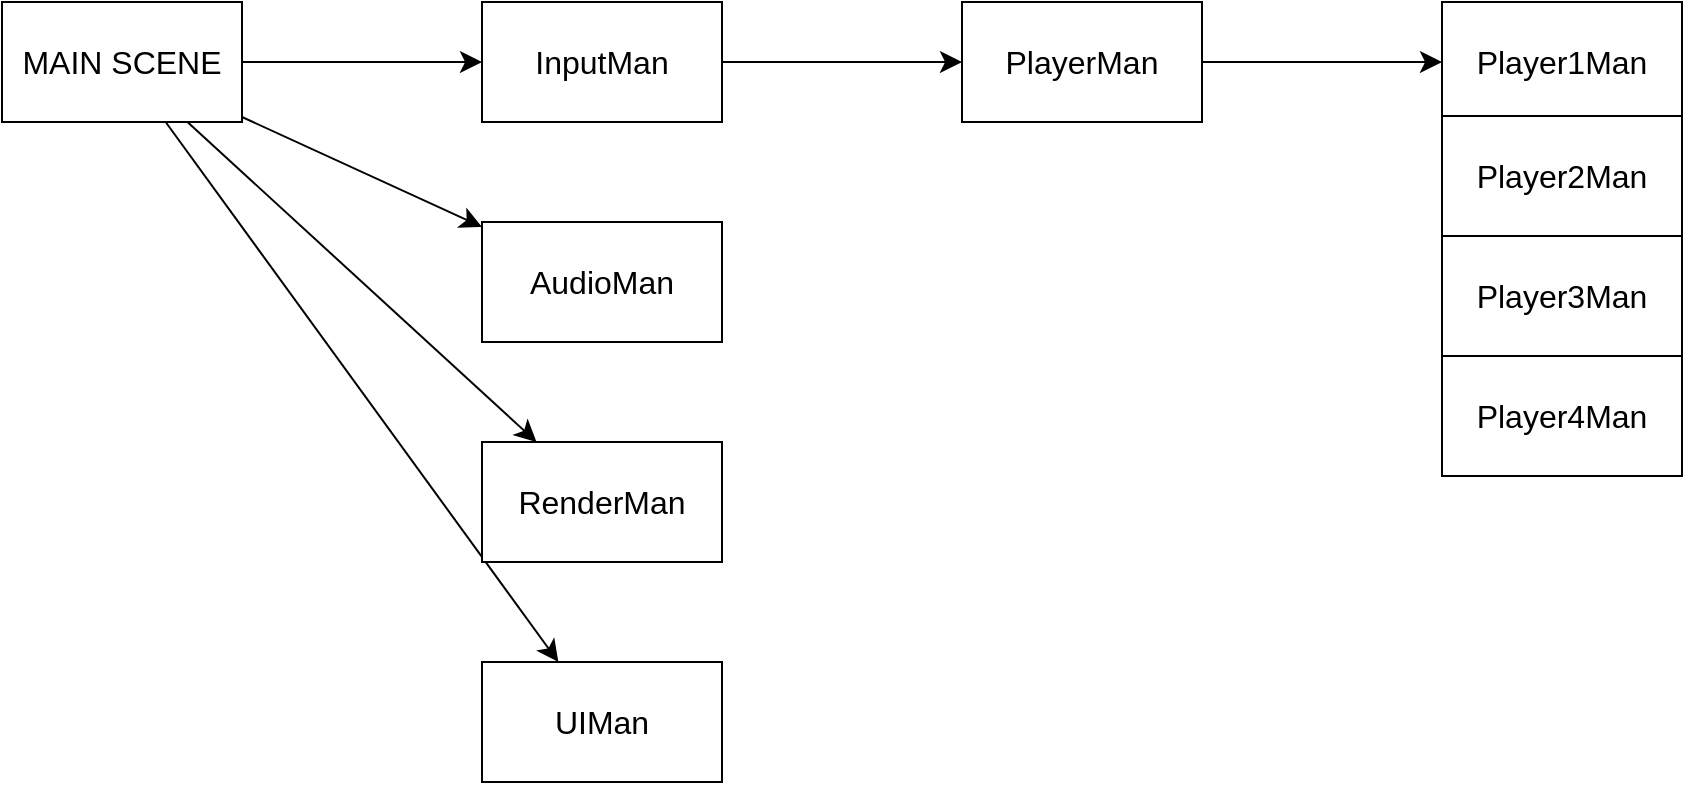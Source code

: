 <mxfile version="23.0.2" type="device">
  <diagram name="Page-1" id="mPSwh4iQeALNbB8VzqC-">
    <mxGraphModel dx="1114" dy="1061" grid="0" gridSize="10" guides="1" tooltips="1" connect="1" arrows="1" fold="1" page="0" pageScale="1" pageWidth="850" pageHeight="1100" math="0" shadow="0">
      <root>
        <mxCell id="0" />
        <mxCell id="1" parent="0" />
        <mxCell id="_WNBHSsuqEIwdcY-IeCc-3" value="" style="edgeStyle=none;curved=1;rounded=0;orthogonalLoop=1;jettySize=auto;html=1;fontSize=12;startSize=8;endSize=8;" edge="1" parent="1" source="_WNBHSsuqEIwdcY-IeCc-1" target="_WNBHSsuqEIwdcY-IeCc-2">
          <mxGeometry relative="1" as="geometry" />
        </mxCell>
        <mxCell id="_WNBHSsuqEIwdcY-IeCc-5" value="" style="edgeStyle=none;curved=1;rounded=0;orthogonalLoop=1;jettySize=auto;html=1;fontSize=12;startSize=8;endSize=8;" edge="1" parent="1" source="_WNBHSsuqEIwdcY-IeCc-1" target="_WNBHSsuqEIwdcY-IeCc-4">
          <mxGeometry relative="1" as="geometry" />
        </mxCell>
        <mxCell id="_WNBHSsuqEIwdcY-IeCc-7" value="" style="edgeStyle=none;curved=1;rounded=0;orthogonalLoop=1;jettySize=auto;html=1;fontSize=12;startSize=8;endSize=8;" edge="1" parent="1" source="_WNBHSsuqEIwdcY-IeCc-1" target="_WNBHSsuqEIwdcY-IeCc-6">
          <mxGeometry relative="1" as="geometry" />
        </mxCell>
        <mxCell id="_WNBHSsuqEIwdcY-IeCc-16" value="" style="edgeStyle=none;curved=1;rounded=0;orthogonalLoop=1;jettySize=auto;html=1;fontSize=12;startSize=8;endSize=8;" edge="1" parent="1" source="_WNBHSsuqEIwdcY-IeCc-1" target="_WNBHSsuqEIwdcY-IeCc-15">
          <mxGeometry relative="1" as="geometry" />
        </mxCell>
        <mxCell id="_WNBHSsuqEIwdcY-IeCc-1" value="MAIN SCENE" style="rounded=0;whiteSpace=wrap;html=1;fontSize=16;" vertex="1" parent="1">
          <mxGeometry x="-102" y="-105" width="120" height="60" as="geometry" />
        </mxCell>
        <mxCell id="_WNBHSsuqEIwdcY-IeCc-9" value="" style="edgeStyle=none;curved=1;rounded=0;orthogonalLoop=1;jettySize=auto;html=1;fontSize=12;startSize=8;endSize=8;" edge="1" parent="1" source="_WNBHSsuqEIwdcY-IeCc-2" target="_WNBHSsuqEIwdcY-IeCc-8">
          <mxGeometry relative="1" as="geometry" />
        </mxCell>
        <mxCell id="_WNBHSsuqEIwdcY-IeCc-2" value="InputMan" style="whiteSpace=wrap;html=1;fontSize=16;rounded=0;" vertex="1" parent="1">
          <mxGeometry x="138" y="-105" width="120" height="60" as="geometry" />
        </mxCell>
        <mxCell id="_WNBHSsuqEIwdcY-IeCc-4" value="AudioMan" style="rounded=0;whiteSpace=wrap;html=1;fontSize=16;" vertex="1" parent="1">
          <mxGeometry x="138" y="5" width="120" height="60" as="geometry" />
        </mxCell>
        <mxCell id="_WNBHSsuqEIwdcY-IeCc-6" value="RenderMan" style="rounded=0;whiteSpace=wrap;html=1;fontSize=16;" vertex="1" parent="1">
          <mxGeometry x="138" y="115" width="120" height="60" as="geometry" />
        </mxCell>
        <mxCell id="_WNBHSsuqEIwdcY-IeCc-11" value="" style="edgeStyle=none;curved=1;rounded=0;orthogonalLoop=1;jettySize=auto;html=1;fontSize=12;startSize=8;endSize=8;" edge="1" parent="1" source="_WNBHSsuqEIwdcY-IeCc-8" target="_WNBHSsuqEIwdcY-IeCc-10">
          <mxGeometry relative="1" as="geometry" />
        </mxCell>
        <mxCell id="_WNBHSsuqEIwdcY-IeCc-8" value="PlayerMan" style="whiteSpace=wrap;html=1;fontSize=16;rounded=0;" vertex="1" parent="1">
          <mxGeometry x="378" y="-105" width="120" height="60" as="geometry" />
        </mxCell>
        <mxCell id="_WNBHSsuqEIwdcY-IeCc-10" value="Player1Man" style="whiteSpace=wrap;html=1;fontSize=16;rounded=0;" vertex="1" parent="1">
          <mxGeometry x="618" y="-105" width="120" height="60" as="geometry" />
        </mxCell>
        <mxCell id="_WNBHSsuqEIwdcY-IeCc-12" value="Player2Man" style="whiteSpace=wrap;html=1;fontSize=16;rounded=0;" vertex="1" parent="1">
          <mxGeometry x="618" y="-48" width="120" height="60" as="geometry" />
        </mxCell>
        <mxCell id="_WNBHSsuqEIwdcY-IeCc-13" value="Player3Man" style="whiteSpace=wrap;html=1;fontSize=16;rounded=0;" vertex="1" parent="1">
          <mxGeometry x="618" y="12" width="120" height="60" as="geometry" />
        </mxCell>
        <mxCell id="_WNBHSsuqEIwdcY-IeCc-14" value="Player4Man" style="whiteSpace=wrap;html=1;fontSize=16;rounded=0;" vertex="1" parent="1">
          <mxGeometry x="618" y="72" width="120" height="60" as="geometry" />
        </mxCell>
        <mxCell id="_WNBHSsuqEIwdcY-IeCc-15" value="UIMan" style="rounded=0;whiteSpace=wrap;html=1;fontSize=16;" vertex="1" parent="1">
          <mxGeometry x="138" y="225" width="120" height="60" as="geometry" />
        </mxCell>
      </root>
    </mxGraphModel>
  </diagram>
</mxfile>
